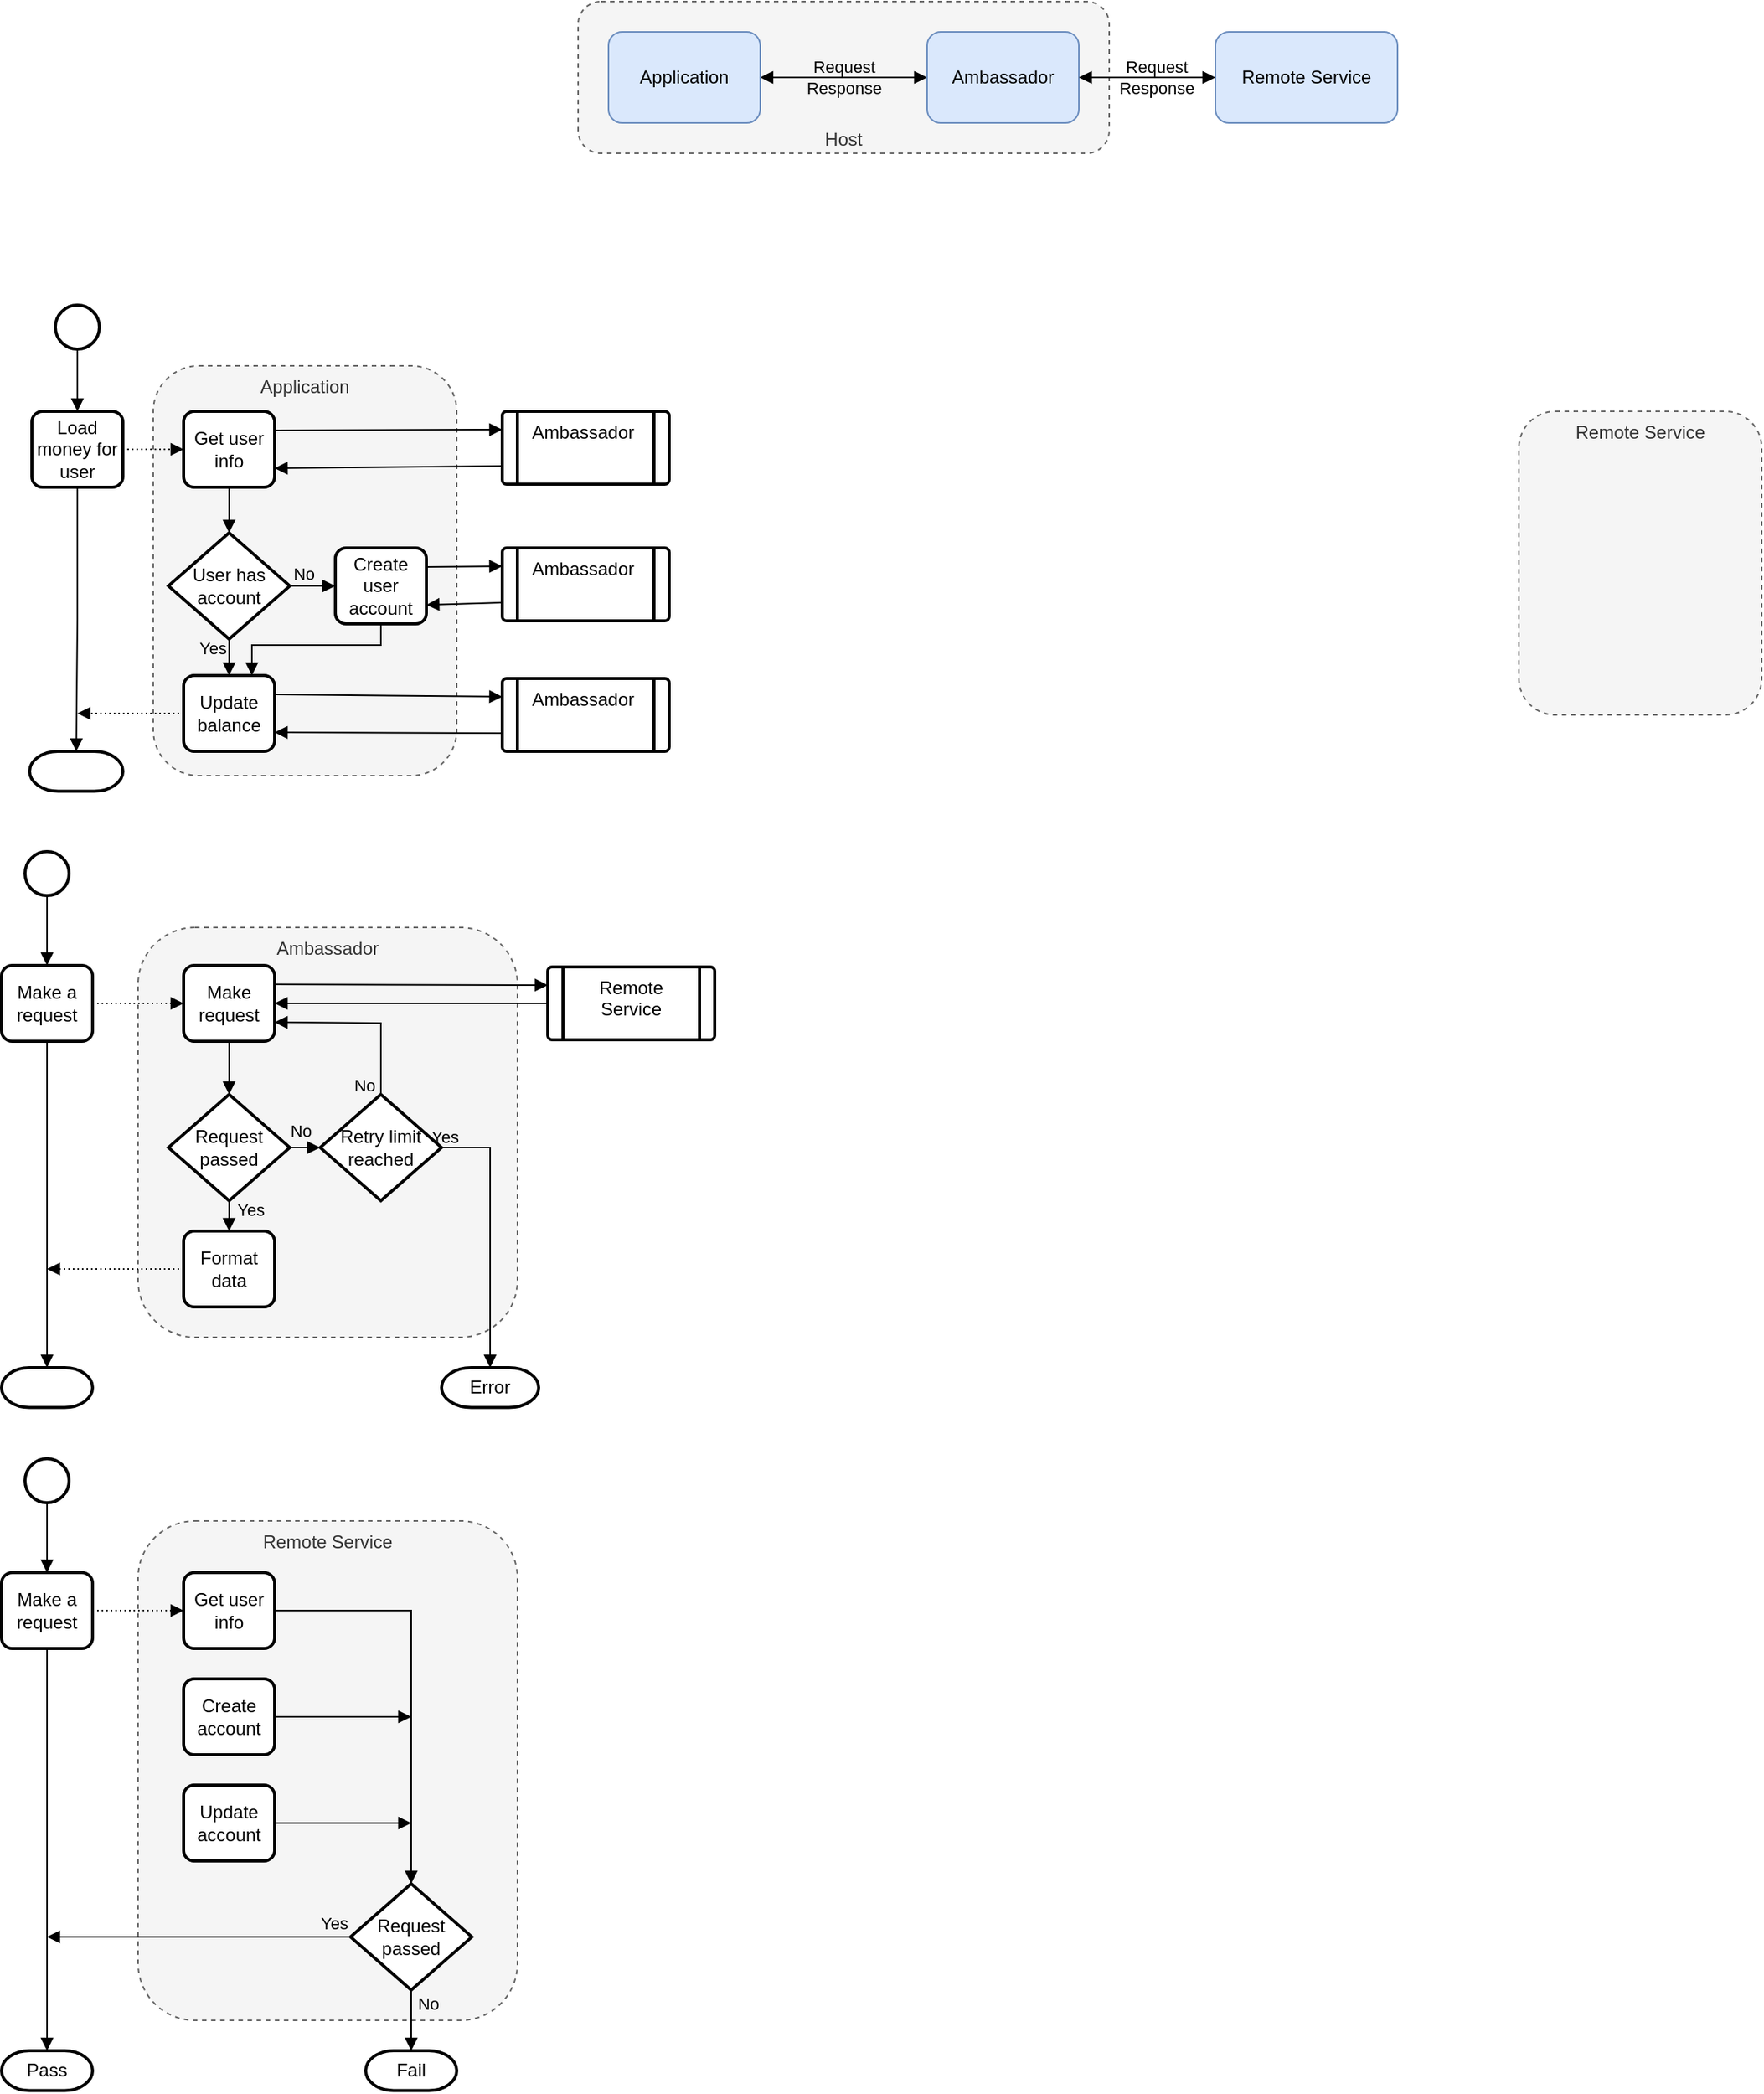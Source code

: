 <mxfile version="19.0.3" type="device"><diagram id="EciIF3GFEaXsYzOv-RQV" name="Page-1"><mxGraphModel dx="2034" dy="621" grid="1" gridSize="10" guides="1" tooltips="1" connect="1" arrows="1" fold="1" page="1" pageScale="1" pageWidth="1169" pageHeight="827" math="0" shadow="0"><root><mxCell id="0"/><mxCell id="1" parent="0"/><mxCell id="efOV29j0ThS4w0PkkP-q-8" value="Host" style="rounded=1;whiteSpace=wrap;html=1;dashed=1;align=center;verticalAlign=bottom;spacingLeft=0;spacingBottom=0;fillColor=#f5f5f5;fontColor=#333333;strokeColor=#666666;" vertex="1" parent="1"><mxGeometry x="340" y="240" width="350" height="100" as="geometry"/></mxCell><mxCell id="efOV29j0ThS4w0PkkP-q-5" value="Request&lt;br&gt;Response" style="edgeStyle=orthogonalEdgeStyle;rounded=0;orthogonalLoop=1;jettySize=auto;html=1;endArrow=block;endFill=1;startArrow=block;startFill=1;labelBackgroundColor=none;" edge="1" parent="1" source="efOV29j0ThS4w0PkkP-q-3" target="efOV29j0ThS4w0PkkP-q-4"><mxGeometry relative="1" as="geometry"/></mxCell><mxCell id="efOV29j0ThS4w0PkkP-q-3" value="&lt;span style=&quot;&quot;&gt;Application&lt;/span&gt;" style="rounded=1;whiteSpace=wrap;html=1;verticalAlign=middle;align=center;spacingLeft=0;fillColor=#dae8fc;strokeColor=#6c8ebf;" vertex="1" parent="1"><mxGeometry x="360" y="260" width="100" height="60" as="geometry"/></mxCell><mxCell id="efOV29j0ThS4w0PkkP-q-4" value="Ambassador&lt;br&gt;" style="rounded=1;whiteSpace=wrap;html=1;verticalAlign=middle;align=center;spacingLeft=0;fillColor=#dae8fc;strokeColor=#6c8ebf;" vertex="1" parent="1"><mxGeometry x="570" y="260" width="100" height="60" as="geometry"/></mxCell><mxCell id="efOV29j0ThS4w0PkkP-q-6" value="Remote Service" style="rounded=1;whiteSpace=wrap;html=1;verticalAlign=middle;align=center;spacingLeft=0;fillColor=#dae8fc;strokeColor=#6c8ebf;" vertex="1" parent="1"><mxGeometry x="760" y="260" width="120" height="60" as="geometry"/></mxCell><mxCell id="efOV29j0ThS4w0PkkP-q-7" value="" style="edgeStyle=orthogonalEdgeStyle;rounded=0;orthogonalLoop=1;jettySize=auto;html=1;endArrow=block;endFill=1;startArrow=block;startFill=1;" edge="1" parent="1" source="efOV29j0ThS4w0PkkP-q-4" target="efOV29j0ThS4w0PkkP-q-6"><mxGeometry relative="1" as="geometry"><mxPoint x="490" y="300" as="sourcePoint"/><mxPoint x="570" y="300" as="targetPoint"/></mxGeometry></mxCell><mxCell id="efOV29j0ThS4w0PkkP-q-9" value="&lt;span style=&quot;&quot;&gt;Request&lt;/span&gt;&lt;br style=&quot;&quot;&gt;&lt;span style=&quot;&quot;&gt;Response&lt;/span&gt;" style="edgeLabel;html=1;align=center;verticalAlign=middle;resizable=0;points=[];labelBackgroundColor=none;" vertex="1" connectable="0" parent="efOV29j0ThS4w0PkkP-q-7"><mxGeometry x="-0.282" relative="1" as="geometry"><mxPoint x="18" as="offset"/></mxGeometry></mxCell><mxCell id="efOV29j0ThS4w0PkkP-q-16" value="Application" style="rounded=1;whiteSpace=wrap;html=1;dashed=1;align=center;verticalAlign=top;spacingLeft=0;spacingBottom=0;fillColor=#f5f5f5;fontColor=#333333;strokeColor=#666666;" vertex="1" parent="1"><mxGeometry x="60" y="480" width="200" height="270" as="geometry"/></mxCell><mxCell id="efOV29j0ThS4w0PkkP-q-18" value="Remote Service" style="rounded=1;whiteSpace=wrap;html=1;dashed=1;align=center;verticalAlign=top;spacingLeft=0;spacingBottom=0;fillColor=#f5f5f5;fontColor=#333333;strokeColor=#666666;" vertex="1" parent="1"><mxGeometry x="960" y="510" width="160" height="200" as="geometry"/></mxCell><mxCell id="efOV29j0ThS4w0PkkP-q-22" value="" style="edgeStyle=orthogonalEdgeStyle;curved=1;rounded=0;orthogonalLoop=1;jettySize=auto;html=1;labelBackgroundColor=none;startArrow=none;startFill=0;endArrow=block;endFill=1;" edge="1" parent="1" source="efOV29j0ThS4w0PkkP-q-19" target="efOV29j0ThS4w0PkkP-q-21"><mxGeometry relative="1" as="geometry"/></mxCell><mxCell id="efOV29j0ThS4w0PkkP-q-41" style="edgeStyle=none;rounded=0;orthogonalLoop=1;jettySize=auto;html=1;labelBackgroundColor=none;startArrow=none;startFill=0;endArrow=block;endFill=1;entryX=0;entryY=0.25;entryDx=0;entryDy=0;exitX=1;exitY=0.25;exitDx=0;exitDy=0;" edge="1" parent="1" source="efOV29j0ThS4w0PkkP-q-19" target="efOV29j0ThS4w0PkkP-q-39"><mxGeometry relative="1" as="geometry"/></mxCell><mxCell id="efOV29j0ThS4w0PkkP-q-19" value="Get user info" style="rounded=1;whiteSpace=wrap;html=1;absoluteArcSize=1;arcSize=14;strokeWidth=2;labelBackgroundColor=none;" vertex="1" parent="1"><mxGeometry x="80" y="510" width="60" height="50" as="geometry"/></mxCell><mxCell id="efOV29j0ThS4w0PkkP-q-24" value="" style="edgeStyle=orthogonalEdgeStyle;curved=1;rounded=0;orthogonalLoop=1;jettySize=auto;html=1;labelBackgroundColor=none;startArrow=none;startFill=0;endArrow=block;endFill=1;" edge="1" parent="1" source="efOV29j0ThS4w0PkkP-q-21" target="efOV29j0ThS4w0PkkP-q-23"><mxGeometry relative="1" as="geometry"/></mxCell><mxCell id="efOV29j0ThS4w0PkkP-q-25" value="No" style="edgeLabel;html=1;align=center;verticalAlign=middle;resizable=0;points=[];labelBackgroundColor=none;" vertex="1" connectable="0" parent="efOV29j0ThS4w0PkkP-q-24"><mxGeometry x="-0.738" relative="1" as="geometry"><mxPoint x="2" y="-8" as="offset"/></mxGeometry></mxCell><mxCell id="efOV29j0ThS4w0PkkP-q-27" value="" style="edgeStyle=orthogonalEdgeStyle;curved=1;rounded=0;orthogonalLoop=1;jettySize=auto;html=1;labelBackgroundColor=none;startArrow=none;startFill=0;endArrow=block;endFill=1;" edge="1" parent="1" source="efOV29j0ThS4w0PkkP-q-21" target="efOV29j0ThS4w0PkkP-q-26"><mxGeometry relative="1" as="geometry"/></mxCell><mxCell id="efOV29j0ThS4w0PkkP-q-29" value="Yes" style="edgeLabel;html=1;align=center;verticalAlign=middle;resizable=0;points=[];labelBackgroundColor=none;" vertex="1" connectable="0" parent="efOV29j0ThS4w0PkkP-q-27"><mxGeometry x="0.244" y="1" relative="1" as="geometry"><mxPoint x="-10" y="1" as="offset"/></mxGeometry></mxCell><mxCell id="efOV29j0ThS4w0PkkP-q-21" value="User has&lt;br&gt;account" style="strokeWidth=2;html=1;shape=mxgraph.flowchart.decision;whiteSpace=wrap;labelBackgroundColor=none;" vertex="1" parent="1"><mxGeometry x="70" y="590" width="80" height="70" as="geometry"/></mxCell><mxCell id="efOV29j0ThS4w0PkkP-q-33" style="edgeStyle=orthogonalEdgeStyle;rounded=0;orthogonalLoop=1;jettySize=auto;html=1;entryX=0.75;entryY=0;entryDx=0;entryDy=0;labelBackgroundColor=none;startArrow=none;startFill=0;endArrow=block;endFill=1;exitX=0.5;exitY=1;exitDx=0;exitDy=0;" edge="1" parent="1" source="efOV29j0ThS4w0PkkP-q-23" target="efOV29j0ThS4w0PkkP-q-26"><mxGeometry relative="1" as="geometry"><Array as="points"><mxPoint x="210" y="664"/><mxPoint x="125" y="664"/></Array></mxGeometry></mxCell><mxCell id="efOV29j0ThS4w0PkkP-q-23" value="Create user account" style="rounded=1;whiteSpace=wrap;html=1;absoluteArcSize=1;arcSize=14;strokeWidth=2;labelBackgroundColor=none;" vertex="1" parent="1"><mxGeometry x="180" y="600" width="60" height="50" as="geometry"/></mxCell><mxCell id="efOV29j0ThS4w0PkkP-q-35" style="edgeStyle=orthogonalEdgeStyle;rounded=0;orthogonalLoop=1;jettySize=auto;html=1;dashed=1;dashPattern=1 2;labelBackgroundColor=none;startArrow=none;startFill=0;endArrow=block;endFill=1;" edge="1" parent="1" source="efOV29j0ThS4w0PkkP-q-26"><mxGeometry relative="1" as="geometry"><mxPoint x="10" y="709" as="targetPoint"/></mxGeometry></mxCell><mxCell id="efOV29j0ThS4w0PkkP-q-26" value="Update balance" style="rounded=1;whiteSpace=wrap;html=1;absoluteArcSize=1;arcSize=14;strokeWidth=2;labelBackgroundColor=none;" vertex="1" parent="1"><mxGeometry x="80" y="684" width="60" height="50" as="geometry"/></mxCell><mxCell id="efOV29j0ThS4w0PkkP-q-31" value="" style="edgeStyle=orthogonalEdgeStyle;curved=1;rounded=0;orthogonalLoop=1;jettySize=auto;html=1;labelBackgroundColor=none;startArrow=none;startFill=0;endArrow=block;endFill=1;dashed=1;dashPattern=1 2;" edge="1" parent="1" source="efOV29j0ThS4w0PkkP-q-30" target="efOV29j0ThS4w0PkkP-q-19"><mxGeometry relative="1" as="geometry"/></mxCell><mxCell id="efOV29j0ThS4w0PkkP-q-36" style="edgeStyle=orthogonalEdgeStyle;rounded=0;orthogonalLoop=1;jettySize=auto;html=1;labelBackgroundColor=none;startArrow=none;startFill=0;endArrow=block;endFill=1;" edge="1" parent="1" source="efOV29j0ThS4w0PkkP-q-30" target="efOV29j0ThS4w0PkkP-q-34"><mxGeometry relative="1" as="geometry"/></mxCell><mxCell id="efOV29j0ThS4w0PkkP-q-30" value="Load money for user" style="rounded=1;whiteSpace=wrap;html=1;absoluteArcSize=1;arcSize=14;strokeWidth=2;labelBackgroundColor=none;" vertex="1" parent="1"><mxGeometry x="-20" y="510" width="60" height="50" as="geometry"/></mxCell><mxCell id="efOV29j0ThS4w0PkkP-q-34" value="" style="strokeWidth=2;html=1;shape=mxgraph.flowchart.terminator;whiteSpace=wrap;labelBackgroundColor=none;" vertex="1" parent="1"><mxGeometry x="-21.5" y="734" width="61.5" height="26.23" as="geometry"/></mxCell><mxCell id="efOV29j0ThS4w0PkkP-q-38" value="" style="edgeStyle=none;rounded=0;orthogonalLoop=1;jettySize=auto;html=1;labelBackgroundColor=none;startArrow=none;startFill=0;endArrow=block;endFill=1;" edge="1" parent="1" source="efOV29j0ThS4w0PkkP-q-37" target="efOV29j0ThS4w0PkkP-q-30"><mxGeometry relative="1" as="geometry"/></mxCell><mxCell id="efOV29j0ThS4w0PkkP-q-37" value="" style="strokeWidth=2;html=1;shape=mxgraph.flowchart.start_2;whiteSpace=wrap;labelBackgroundColor=none;" vertex="1" parent="1"><mxGeometry x="-4.5" y="440" width="29" height="29" as="geometry"/></mxCell><mxCell id="efOV29j0ThS4w0PkkP-q-39" value="Ambassador&amp;nbsp;" style="verticalLabelPosition=middle;verticalAlign=top;html=1;shape=process;whiteSpace=wrap;rounded=1;size=0.091;arcSize=6;labelBackgroundColor=none;strokeWidth=2;labelPosition=center;align=center;" vertex="1" parent="1"><mxGeometry x="290" y="510" width="110" height="48" as="geometry"/></mxCell><mxCell id="efOV29j0ThS4w0PkkP-q-42" style="edgeStyle=none;rounded=0;orthogonalLoop=1;jettySize=auto;html=1;labelBackgroundColor=none;startArrow=none;startFill=0;endArrow=block;endFill=1;entryX=1;entryY=0.75;entryDx=0;entryDy=0;exitX=0;exitY=0.75;exitDx=0;exitDy=0;" edge="1" parent="1" source="efOV29j0ThS4w0PkkP-q-39" target="efOV29j0ThS4w0PkkP-q-19"><mxGeometry relative="1" as="geometry"><mxPoint x="310" y="610" as="sourcePoint"/><mxPoint x="360" y="532.75" as="targetPoint"/></mxGeometry></mxCell><mxCell id="efOV29j0ThS4w0PkkP-q-43" style="edgeStyle=none;rounded=0;orthogonalLoop=1;jettySize=auto;html=1;labelBackgroundColor=none;startArrow=none;startFill=0;endArrow=block;endFill=1;entryX=0;entryY=0.25;entryDx=0;entryDy=0;exitX=1;exitY=0.25;exitDx=0;exitDy=0;" edge="1" parent="1" target="efOV29j0ThS4w0PkkP-q-44" source="efOV29j0ThS4w0PkkP-q-23"><mxGeometry relative="1" as="geometry"><mxPoint x="240" y="612.5" as="sourcePoint"/></mxGeometry></mxCell><mxCell id="efOV29j0ThS4w0PkkP-q-44" value="Ambassador&amp;nbsp;" style="verticalLabelPosition=middle;verticalAlign=top;html=1;shape=process;whiteSpace=wrap;rounded=1;size=0.091;arcSize=6;labelBackgroundColor=none;strokeWidth=2;labelPosition=center;align=center;" vertex="1" parent="1"><mxGeometry x="290" y="600" width="110" height="48" as="geometry"/></mxCell><mxCell id="efOV29j0ThS4w0PkkP-q-45" style="edgeStyle=none;rounded=0;orthogonalLoop=1;jettySize=auto;html=1;labelBackgroundColor=none;startArrow=none;startFill=0;endArrow=block;endFill=1;entryX=1;entryY=0.75;entryDx=0;entryDy=0;exitX=0;exitY=0.75;exitDx=0;exitDy=0;" edge="1" parent="1" source="efOV29j0ThS4w0PkkP-q-44" target="efOV29j0ThS4w0PkkP-q-23"><mxGeometry relative="1" as="geometry"><mxPoint x="410" y="700" as="sourcePoint"/><mxPoint x="240" y="637.5" as="targetPoint"/></mxGeometry></mxCell><mxCell id="efOV29j0ThS4w0PkkP-q-46" style="edgeStyle=none;rounded=0;orthogonalLoop=1;jettySize=auto;html=1;labelBackgroundColor=none;startArrow=none;startFill=0;endArrow=block;endFill=1;entryX=0;entryY=0.25;entryDx=0;entryDy=0;exitX=1;exitY=0.25;exitDx=0;exitDy=0;" edge="1" parent="1" target="efOV29j0ThS4w0PkkP-q-47" source="efOV29j0ThS4w0PkkP-q-26"><mxGeometry relative="1" as="geometry"><mxPoint x="240" y="698.5" as="sourcePoint"/></mxGeometry></mxCell><mxCell id="efOV29j0ThS4w0PkkP-q-47" value="Ambassador&amp;nbsp;" style="verticalLabelPosition=middle;verticalAlign=top;html=1;shape=process;whiteSpace=wrap;rounded=1;size=0.091;arcSize=6;labelBackgroundColor=none;strokeWidth=2;labelPosition=center;align=center;" vertex="1" parent="1"><mxGeometry x="290" y="686" width="110" height="48" as="geometry"/></mxCell><mxCell id="efOV29j0ThS4w0PkkP-q-48" style="edgeStyle=none;rounded=0;orthogonalLoop=1;jettySize=auto;html=1;labelBackgroundColor=none;startArrow=none;startFill=0;endArrow=block;endFill=1;entryX=1;entryY=0.75;entryDx=0;entryDy=0;exitX=0;exitY=0.75;exitDx=0;exitDy=0;" edge="1" parent="1" source="efOV29j0ThS4w0PkkP-q-47" target="efOV29j0ThS4w0PkkP-q-26"><mxGeometry relative="1" as="geometry"><mxPoint x="410" y="786" as="sourcePoint"/><mxPoint x="240" y="723.5" as="targetPoint"/></mxGeometry></mxCell><mxCell id="efOV29j0ThS4w0PkkP-q-49" value="Ambassador" style="rounded=1;whiteSpace=wrap;html=1;dashed=1;align=center;verticalAlign=top;spacingLeft=0;spacingBottom=0;fillColor=#f5f5f5;fontColor=#333333;strokeColor=#666666;" vertex="1" parent="1"><mxGeometry x="50" y="850" width="250" height="270" as="geometry"/></mxCell><mxCell id="efOV29j0ThS4w0PkkP-q-50" style="edgeStyle=orthogonalEdgeStyle;rounded=0;orthogonalLoop=1;jettySize=auto;html=1;labelBackgroundColor=none;startArrow=none;startFill=0;endArrow=block;endFill=1;" edge="1" parent="1" source="efOV29j0ThS4w0PkkP-q-51" target="efOV29j0ThS4w0PkkP-q-52"><mxGeometry relative="1" as="geometry"/></mxCell><mxCell id="efOV29j0ThS4w0PkkP-q-51" value="Make a request" style="rounded=1;whiteSpace=wrap;html=1;absoluteArcSize=1;arcSize=14;strokeWidth=2;labelBackgroundColor=none;" vertex="1" parent="1"><mxGeometry x="-40" y="875" width="60" height="50" as="geometry"/></mxCell><mxCell id="efOV29j0ThS4w0PkkP-q-52" value="" style="strokeWidth=2;html=1;shape=mxgraph.flowchart.terminator;whiteSpace=wrap;labelBackgroundColor=none;" vertex="1" parent="1"><mxGeometry x="-40" y="1140" width="60" height="26.23" as="geometry"/></mxCell><mxCell id="efOV29j0ThS4w0PkkP-q-53" value="" style="edgeStyle=none;rounded=0;orthogonalLoop=1;jettySize=auto;html=1;labelBackgroundColor=none;startArrow=none;startFill=0;endArrow=block;endFill=1;" edge="1" parent="1" source="efOV29j0ThS4w0PkkP-q-54" target="efOV29j0ThS4w0PkkP-q-51"><mxGeometry relative="1" as="geometry"/></mxCell><mxCell id="efOV29j0ThS4w0PkkP-q-54" value="" style="strokeWidth=2;html=1;shape=mxgraph.flowchart.start_2;whiteSpace=wrap;labelBackgroundColor=none;" vertex="1" parent="1"><mxGeometry x="-24.5" y="800" width="29" height="29" as="geometry"/></mxCell><mxCell id="efOV29j0ThS4w0PkkP-q-58" value="" style="edgeStyle=none;rounded=0;orthogonalLoop=1;jettySize=auto;html=1;labelBackgroundColor=none;startArrow=none;startFill=0;endArrow=block;endFill=1;" edge="1" parent="1" source="efOV29j0ThS4w0PkkP-q-55" target="efOV29j0ThS4w0PkkP-q-57"><mxGeometry relative="1" as="geometry"/></mxCell><mxCell id="efOV29j0ThS4w0PkkP-q-55" value="Make request" style="rounded=1;whiteSpace=wrap;html=1;absoluteArcSize=1;arcSize=14;strokeWidth=2;labelBackgroundColor=none;" vertex="1" parent="1"><mxGeometry x="80" y="875" width="60" height="50" as="geometry"/></mxCell><mxCell id="efOV29j0ThS4w0PkkP-q-56" value="" style="rounded=0;orthogonalLoop=1;jettySize=auto;html=1;labelBackgroundColor=none;startArrow=none;startFill=0;endArrow=block;endFill=1;dashed=1;dashPattern=1 2;" edge="1" parent="1" source="efOV29j0ThS4w0PkkP-q-51" target="efOV29j0ThS4w0PkkP-q-55"><mxGeometry relative="1" as="geometry"><mxPoint x="30" y="545" as="sourcePoint"/><mxPoint x="90" y="545" as="targetPoint"/></mxGeometry></mxCell><mxCell id="efOV29j0ThS4w0PkkP-q-63" value="" style="edgeStyle=none;rounded=0;orthogonalLoop=1;jettySize=auto;html=1;labelBackgroundColor=none;startArrow=none;startFill=0;endArrow=block;endFill=1;" edge="1" parent="1" source="efOV29j0ThS4w0PkkP-q-57" target="efOV29j0ThS4w0PkkP-q-60"><mxGeometry relative="1" as="geometry"/></mxCell><mxCell id="efOV29j0ThS4w0PkkP-q-64" value="No" style="edgeLabel;html=1;align=center;verticalAlign=middle;resizable=0;points=[];labelBackgroundColor=none;" vertex="1" connectable="0" parent="efOV29j0ThS4w0PkkP-q-63"><mxGeometry x="-0.664" relative="1" as="geometry"><mxPoint x="3" y="-11" as="offset"/></mxGeometry></mxCell><mxCell id="efOV29j0ThS4w0PkkP-q-70" value="" style="edgeStyle=none;rounded=0;orthogonalLoop=1;jettySize=auto;html=1;labelBackgroundColor=none;startArrow=none;startFill=0;endArrow=block;endFill=1;" edge="1" parent="1" source="efOV29j0ThS4w0PkkP-q-57" target="efOV29j0ThS4w0PkkP-q-69"><mxGeometry relative="1" as="geometry"/></mxCell><mxCell id="efOV29j0ThS4w0PkkP-q-72" value="Yes" style="edgeLabel;html=1;align=center;verticalAlign=middle;resizable=0;points=[];labelBackgroundColor=none;" vertex="1" connectable="0" parent="efOV29j0ThS4w0PkkP-q-70"><mxGeometry x="-0.466" relative="1" as="geometry"><mxPoint x="14" as="offset"/></mxGeometry></mxCell><mxCell id="efOV29j0ThS4w0PkkP-q-57" value="Request passed" style="strokeWidth=2;html=1;shape=mxgraph.flowchart.decision;whiteSpace=wrap;labelBackgroundColor=none;" vertex="1" parent="1"><mxGeometry x="70" y="960" width="80" height="70" as="geometry"/></mxCell><mxCell id="efOV29j0ThS4w0PkkP-q-61" style="edgeStyle=none;rounded=0;orthogonalLoop=1;jettySize=auto;html=1;entryX=1;entryY=0.75;entryDx=0;entryDy=0;labelBackgroundColor=none;startArrow=none;startFill=0;endArrow=block;endFill=1;exitX=0.5;exitY=0;exitDx=0;exitDy=0;exitPerimeter=0;" edge="1" parent="1" source="efOV29j0ThS4w0PkkP-q-60" target="efOV29j0ThS4w0PkkP-q-55"><mxGeometry relative="1" as="geometry"><Array as="points"><mxPoint x="210" y="913"/></Array></mxGeometry></mxCell><mxCell id="efOV29j0ThS4w0PkkP-q-62" value="No" style="edgeLabel;html=1;align=center;verticalAlign=middle;resizable=0;points=[];labelBackgroundColor=none;" vertex="1" connectable="0" parent="efOV29j0ThS4w0PkkP-q-61"><mxGeometry x="-0.683" relative="1" as="geometry"><mxPoint x="-11" y="12" as="offset"/></mxGeometry></mxCell><mxCell id="efOV29j0ThS4w0PkkP-q-66" style="edgeStyle=none;rounded=0;orthogonalLoop=1;jettySize=auto;html=1;entryX=0.5;entryY=0;entryDx=0;entryDy=0;entryPerimeter=0;labelBackgroundColor=none;startArrow=none;startFill=0;endArrow=block;endFill=1;exitX=1;exitY=0.5;exitDx=0;exitDy=0;exitPerimeter=0;" edge="1" parent="1" source="efOV29j0ThS4w0PkkP-q-60" target="efOV29j0ThS4w0PkkP-q-65"><mxGeometry relative="1" as="geometry"><Array as="points"><mxPoint x="282" y="995"/></Array></mxGeometry></mxCell><mxCell id="efOV29j0ThS4w0PkkP-q-68" value="Yes" style="edgeLabel;html=1;align=center;verticalAlign=middle;resizable=0;points=[];labelBackgroundColor=none;" vertex="1" connectable="0" parent="efOV29j0ThS4w0PkkP-q-66"><mxGeometry x="-0.806" relative="1" as="geometry"><mxPoint x="-15" y="-7" as="offset"/></mxGeometry></mxCell><mxCell id="efOV29j0ThS4w0PkkP-q-60" value="Retry limit reached" style="strokeWidth=2;html=1;shape=mxgraph.flowchart.decision;whiteSpace=wrap;labelBackgroundColor=none;" vertex="1" parent="1"><mxGeometry x="170" y="960" width="80" height="70" as="geometry"/></mxCell><mxCell id="efOV29j0ThS4w0PkkP-q-65" value="Error" style="strokeWidth=2;html=1;shape=mxgraph.flowchart.terminator;whiteSpace=wrap;labelBackgroundColor=none;" vertex="1" parent="1"><mxGeometry x="250" y="1140" width="64" height="26.23" as="geometry"/></mxCell><mxCell id="efOV29j0ThS4w0PkkP-q-69" value="Format data" style="rounded=1;whiteSpace=wrap;html=1;absoluteArcSize=1;arcSize=14;strokeWidth=2;labelBackgroundColor=none;" vertex="1" parent="1"><mxGeometry x="80" y="1050" width="60" height="50" as="geometry"/></mxCell><mxCell id="efOV29j0ThS4w0PkkP-q-71" value="" style="rounded=0;orthogonalLoop=1;jettySize=auto;html=1;labelBackgroundColor=none;startArrow=none;startFill=0;endArrow=block;endFill=1;dashed=1;dashPattern=1 2;exitX=0;exitY=0.5;exitDx=0;exitDy=0;" edge="1" parent="1" source="efOV29j0ThS4w0PkkP-q-69"><mxGeometry relative="1" as="geometry"><mxPoint x="29" y="910" as="sourcePoint"/><mxPoint x="-10" y="1075" as="targetPoint"/></mxGeometry></mxCell><mxCell id="efOV29j0ThS4w0PkkP-q-73" style="edgeStyle=none;rounded=0;orthogonalLoop=1;jettySize=auto;html=1;labelBackgroundColor=none;startArrow=none;startFill=0;endArrow=block;endFill=1;entryX=0;entryY=0.25;entryDx=0;entryDy=0;exitX=1;exitY=0.25;exitDx=0;exitDy=0;" edge="1" parent="1" target="efOV29j0ThS4w0PkkP-q-74" source="efOV29j0ThS4w0PkkP-q-55"><mxGeometry relative="1" as="geometry"><mxPoint x="170" y="880.5" as="sourcePoint"/></mxGeometry></mxCell><mxCell id="efOV29j0ThS4w0PkkP-q-74" value="Remote&lt;br&gt;Service" style="verticalLabelPosition=middle;verticalAlign=top;html=1;shape=process;whiteSpace=wrap;rounded=1;size=0.091;arcSize=6;labelBackgroundColor=none;strokeWidth=2;labelPosition=center;align=center;" vertex="1" parent="1"><mxGeometry x="320" y="876" width="110" height="48" as="geometry"/></mxCell><mxCell id="efOV29j0ThS4w0PkkP-q-75" style="edgeStyle=none;rounded=0;orthogonalLoop=1;jettySize=auto;html=1;labelBackgroundColor=none;startArrow=none;startFill=0;endArrow=block;endFill=1;entryX=1;entryY=0.5;entryDx=0;entryDy=0;exitX=0;exitY=0.5;exitDx=0;exitDy=0;" edge="1" parent="1" source="efOV29j0ThS4w0PkkP-q-74" target="efOV29j0ThS4w0PkkP-q-55"><mxGeometry relative="1" as="geometry"><mxPoint x="440" y="970" as="sourcePoint"/><mxPoint x="170" y="905.5" as="targetPoint"/></mxGeometry></mxCell><mxCell id="efOV29j0ThS4w0PkkP-q-76" value="Remote Service" style="rounded=1;whiteSpace=wrap;html=1;dashed=1;align=center;verticalAlign=top;spacingLeft=0;spacingBottom=0;fillColor=#f5f5f5;fontColor=#333333;strokeColor=#666666;" vertex="1" parent="1"><mxGeometry x="50" y="1241" width="250" height="329" as="geometry"/></mxCell><mxCell id="efOV29j0ThS4w0PkkP-q-77" style="edgeStyle=orthogonalEdgeStyle;rounded=0;orthogonalLoop=1;jettySize=auto;html=1;labelBackgroundColor=none;startArrow=none;startFill=0;endArrow=block;endFill=1;" edge="1" parent="1" source="efOV29j0ThS4w0PkkP-q-78" target="efOV29j0ThS4w0PkkP-q-79"><mxGeometry relative="1" as="geometry"/></mxCell><mxCell id="efOV29j0ThS4w0PkkP-q-78" value="Make a request" style="rounded=1;whiteSpace=wrap;html=1;absoluteArcSize=1;arcSize=14;strokeWidth=2;labelBackgroundColor=none;" vertex="1" parent="1"><mxGeometry x="-40" y="1275" width="60" height="50" as="geometry"/></mxCell><mxCell id="efOV29j0ThS4w0PkkP-q-79" value="Pass" style="strokeWidth=2;html=1;shape=mxgraph.flowchart.terminator;whiteSpace=wrap;labelBackgroundColor=none;" vertex="1" parent="1"><mxGeometry x="-40" y="1590" width="60" height="26.23" as="geometry"/></mxCell><mxCell id="efOV29j0ThS4w0PkkP-q-80" value="" style="edgeStyle=none;rounded=0;orthogonalLoop=1;jettySize=auto;html=1;labelBackgroundColor=none;startArrow=none;startFill=0;endArrow=block;endFill=1;" edge="1" parent="1" source="efOV29j0ThS4w0PkkP-q-81" target="efOV29j0ThS4w0PkkP-q-78"><mxGeometry relative="1" as="geometry"/></mxCell><mxCell id="efOV29j0ThS4w0PkkP-q-81" value="" style="strokeWidth=2;html=1;shape=mxgraph.flowchart.start_2;whiteSpace=wrap;labelBackgroundColor=none;" vertex="1" parent="1"><mxGeometry x="-24.5" y="1200" width="29" height="29" as="geometry"/></mxCell><mxCell id="efOV29j0ThS4w0PkkP-q-104" style="edgeStyle=none;rounded=0;orthogonalLoop=1;jettySize=auto;html=1;entryX=0.5;entryY=0;entryDx=0;entryDy=0;entryPerimeter=0;labelBackgroundColor=none;startArrow=none;startFill=0;endArrow=block;endFill=1;exitX=1;exitY=0.5;exitDx=0;exitDy=0;" edge="1" parent="1" source="efOV29j0ThS4w0PkkP-q-83" target="efOV29j0ThS4w0PkkP-q-103"><mxGeometry relative="1" as="geometry"><Array as="points"><mxPoint x="230" y="1300"/></Array></mxGeometry></mxCell><mxCell id="efOV29j0ThS4w0PkkP-q-83" value="Get user info" style="rounded=1;whiteSpace=wrap;html=1;absoluteArcSize=1;arcSize=14;strokeWidth=2;labelBackgroundColor=none;" vertex="1" parent="1"><mxGeometry x="80" y="1275" width="60" height="50" as="geometry"/></mxCell><mxCell id="efOV29j0ThS4w0PkkP-q-84" value="" style="rounded=0;orthogonalLoop=1;jettySize=auto;html=1;labelBackgroundColor=none;startArrow=none;startFill=0;endArrow=block;endFill=1;dashed=1;dashPattern=1 2;" edge="1" parent="1" source="efOV29j0ThS4w0PkkP-q-78" target="efOV29j0ThS4w0PkkP-q-83"><mxGeometry relative="1" as="geometry"><mxPoint x="30" y="945" as="sourcePoint"/><mxPoint x="90" y="945" as="targetPoint"/></mxGeometry></mxCell><mxCell id="efOV29j0ThS4w0PkkP-q-105" style="edgeStyle=none;rounded=0;orthogonalLoop=1;jettySize=auto;html=1;labelBackgroundColor=none;startArrow=none;startFill=0;endArrow=block;endFill=1;" edge="1" parent="1" source="efOV29j0ThS4w0PkkP-q-101"><mxGeometry relative="1" as="geometry"><mxPoint x="230" y="1370" as="targetPoint"/></mxGeometry></mxCell><mxCell id="efOV29j0ThS4w0PkkP-q-101" value="Create account" style="rounded=1;whiteSpace=wrap;html=1;absoluteArcSize=1;arcSize=14;strokeWidth=2;labelBackgroundColor=none;" vertex="1" parent="1"><mxGeometry x="80" y="1345" width="60" height="50" as="geometry"/></mxCell><mxCell id="efOV29j0ThS4w0PkkP-q-106" style="edgeStyle=none;rounded=0;orthogonalLoop=1;jettySize=auto;html=1;labelBackgroundColor=none;startArrow=none;startFill=0;endArrow=block;endFill=1;" edge="1" parent="1" source="efOV29j0ThS4w0PkkP-q-102"><mxGeometry relative="1" as="geometry"><mxPoint x="230" y="1440" as="targetPoint"/></mxGeometry></mxCell><mxCell id="efOV29j0ThS4w0PkkP-q-102" value="Update account" style="rounded=1;whiteSpace=wrap;html=1;absoluteArcSize=1;arcSize=14;strokeWidth=2;labelBackgroundColor=none;" vertex="1" parent="1"><mxGeometry x="80" y="1415" width="60" height="50" as="geometry"/></mxCell><mxCell id="efOV29j0ThS4w0PkkP-q-108" value="" style="edgeStyle=none;rounded=0;orthogonalLoop=1;jettySize=auto;html=1;labelBackgroundColor=none;startArrow=none;startFill=0;endArrow=block;endFill=1;" edge="1" parent="1" source="efOV29j0ThS4w0PkkP-q-103" target="efOV29j0ThS4w0PkkP-q-107"><mxGeometry relative="1" as="geometry"/></mxCell><mxCell id="efOV29j0ThS4w0PkkP-q-111" value="No" style="edgeLabel;html=1;align=center;verticalAlign=middle;resizable=0;points=[];labelBackgroundColor=none;" vertex="1" connectable="0" parent="efOV29j0ThS4w0PkkP-q-108"><mxGeometry x="-0.54" y="3" relative="1" as="geometry"><mxPoint x="8" as="offset"/></mxGeometry></mxCell><mxCell id="efOV29j0ThS4w0PkkP-q-109" style="edgeStyle=none;rounded=0;orthogonalLoop=1;jettySize=auto;html=1;labelBackgroundColor=none;startArrow=none;startFill=0;endArrow=block;endFill=1;" edge="1" parent="1" source="efOV29j0ThS4w0PkkP-q-103"><mxGeometry relative="1" as="geometry"><mxPoint x="-10" y="1515" as="targetPoint"/></mxGeometry></mxCell><mxCell id="efOV29j0ThS4w0PkkP-q-110" value="Yes" style="edgeLabel;html=1;align=center;verticalAlign=middle;resizable=0;points=[];labelBackgroundColor=none;" vertex="1" connectable="0" parent="efOV29j0ThS4w0PkkP-q-109"><mxGeometry x="-0.753" relative="1" as="geometry"><mxPoint x="13" y="-9" as="offset"/></mxGeometry></mxCell><mxCell id="efOV29j0ThS4w0PkkP-q-103" value="Request passed" style="strokeWidth=2;html=1;shape=mxgraph.flowchart.decision;whiteSpace=wrap;labelBackgroundColor=none;" vertex="1" parent="1"><mxGeometry x="190" y="1480" width="80" height="70" as="geometry"/></mxCell><mxCell id="efOV29j0ThS4w0PkkP-q-107" value="Fail" style="strokeWidth=2;html=1;shape=mxgraph.flowchart.terminator;whiteSpace=wrap;labelBackgroundColor=none;" vertex="1" parent="1"><mxGeometry x="200" y="1590" width="60" height="26.23" as="geometry"/></mxCell></root></mxGraphModel></diagram></mxfile>